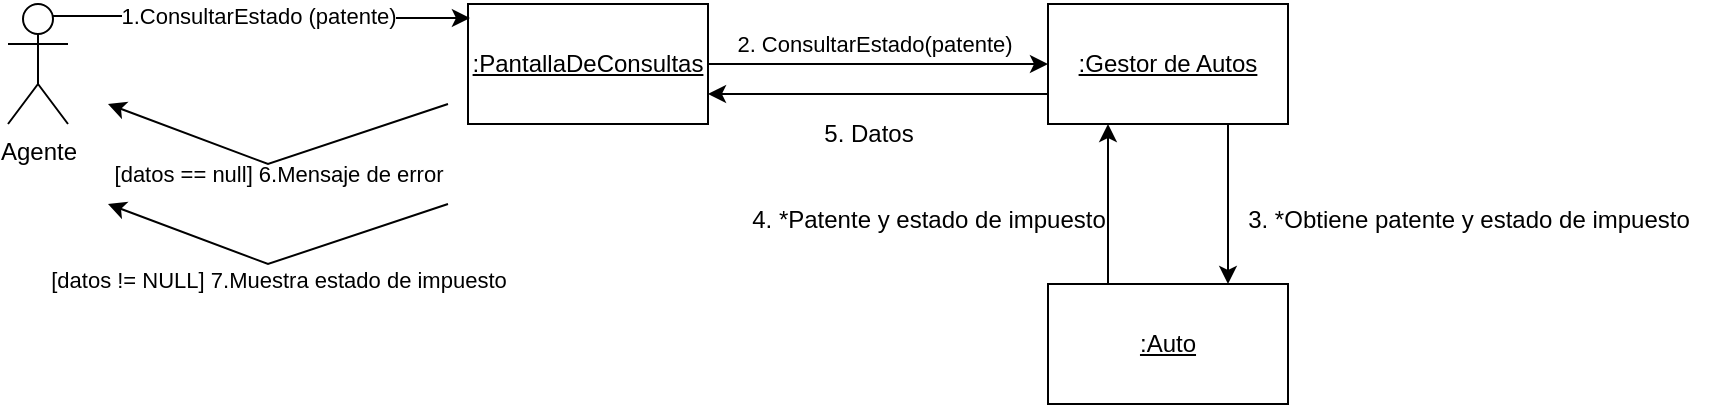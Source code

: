 <mxfile version="24.0.4" type="device">
  <diagram name="Página-1" id="BowSVxFOfPAImJkvW4eo">
    <mxGraphModel dx="864" dy="508" grid="1" gridSize="10" guides="1" tooltips="1" connect="1" arrows="1" fold="1" page="0" pageScale="1" pageWidth="827" pageHeight="1169" math="0" shadow="0">
      <root>
        <mxCell id="0" />
        <mxCell id="1" parent="0" />
        <mxCell id="gxy9aYOONGU5AT2BH2EU-1" value="Agente" style="shape=umlActor;verticalLabelPosition=bottom;verticalAlign=top;html=1;outlineConnect=0;" parent="1" vertex="1">
          <mxGeometry x="160" y="190" width="30" height="60" as="geometry" />
        </mxCell>
        <mxCell id="gxy9aYOONGU5AT2BH2EU-7" style="edgeStyle=orthogonalEdgeStyle;rounded=0;orthogonalLoop=1;jettySize=auto;html=1;exitX=1;exitY=0.5;exitDx=0;exitDy=0;entryX=0;entryY=0.5;entryDx=0;entryDy=0;" parent="1" source="gxy9aYOONGU5AT2BH2EU-2" target="gxy9aYOONGU5AT2BH2EU-5" edge="1">
          <mxGeometry relative="1" as="geometry">
            <Array as="points">
              <mxPoint x="530" y="220" />
              <mxPoint x="530" y="220" />
            </Array>
          </mxGeometry>
        </mxCell>
        <mxCell id="OEEWYVXx2hu_bYfWYj0A-15" value="2. ConsultarEstado(patente)" style="edgeLabel;html=1;align=center;verticalAlign=middle;resizable=0;points=[];" parent="gxy9aYOONGU5AT2BH2EU-7" vertex="1" connectable="0">
          <mxGeometry x="-0.024" y="-1" relative="1" as="geometry">
            <mxPoint y="-11" as="offset" />
          </mxGeometry>
        </mxCell>
        <mxCell id="gxy9aYOONGU5AT2BH2EU-2" value="&lt;u&gt;:PantallaDeConsultas&lt;/u&gt;" style="rounded=0;whiteSpace=wrap;html=1;" parent="1" vertex="1">
          <mxGeometry x="390" y="190" width="120" height="60" as="geometry" />
        </mxCell>
        <mxCell id="OEEWYVXx2hu_bYfWYj0A-1" style="edgeStyle=orthogonalEdgeStyle;rounded=0;orthogonalLoop=1;jettySize=auto;html=1;exitX=0;exitY=0.75;exitDx=0;exitDy=0;entryX=1;entryY=0.75;entryDx=0;entryDy=0;" parent="1" source="gxy9aYOONGU5AT2BH2EU-5" target="gxy9aYOONGU5AT2BH2EU-2" edge="1">
          <mxGeometry relative="1" as="geometry" />
        </mxCell>
        <mxCell id="OEEWYVXx2hu_bYfWYj0A-16" style="edgeStyle=orthogonalEdgeStyle;rounded=0;orthogonalLoop=1;jettySize=auto;html=1;exitX=0.75;exitY=1;exitDx=0;exitDy=0;entryX=0.75;entryY=0;entryDx=0;entryDy=0;" parent="1" source="gxy9aYOONGU5AT2BH2EU-5" target="gxy9aYOONGU5AT2BH2EU-6" edge="1">
          <mxGeometry relative="1" as="geometry" />
        </mxCell>
        <mxCell id="gxy9aYOONGU5AT2BH2EU-5" value="&lt;u&gt;:Gestor de Autos&lt;/u&gt;" style="rounded=0;whiteSpace=wrap;html=1;" parent="1" vertex="1">
          <mxGeometry x="680" y="190" width="120" height="60" as="geometry" />
        </mxCell>
        <mxCell id="OEEWYVXx2hu_bYfWYj0A-17" style="edgeStyle=orthogonalEdgeStyle;rounded=0;orthogonalLoop=1;jettySize=auto;html=1;exitX=0.25;exitY=0;exitDx=0;exitDy=0;entryX=0.25;entryY=1;entryDx=0;entryDy=0;" parent="1" source="gxy9aYOONGU5AT2BH2EU-6" target="gxy9aYOONGU5AT2BH2EU-5" edge="1">
          <mxGeometry relative="1" as="geometry" />
        </mxCell>
        <mxCell id="gxy9aYOONGU5AT2BH2EU-6" value="&lt;u&gt;:Auto&lt;/u&gt;" style="rounded=0;whiteSpace=wrap;html=1;" parent="1" vertex="1">
          <mxGeometry x="680" y="330" width="120" height="60" as="geometry" />
        </mxCell>
        <mxCell id="OEEWYVXx2hu_bYfWYj0A-2" value="5. Datos" style="text;html=1;align=center;verticalAlign=middle;resizable=0;points=[];autosize=1;strokeColor=none;fillColor=none;" parent="1" vertex="1">
          <mxGeometry x="555" y="240" width="70" height="30" as="geometry" />
        </mxCell>
        <mxCell id="OEEWYVXx2hu_bYfWYj0A-5" value="4. *Patente y estado de impuesto" style="text;html=1;align=center;verticalAlign=middle;resizable=0;points=[];autosize=1;strokeColor=none;fillColor=none;" parent="1" vertex="1">
          <mxGeometry x="520" y="283" width="200" height="30" as="geometry" />
        </mxCell>
        <mxCell id="OEEWYVXx2hu_bYfWYj0A-6" value="3. *Obtiene patente y estado de impuesto" style="text;html=1;align=center;verticalAlign=middle;resizable=0;points=[];autosize=1;strokeColor=none;fillColor=none;" parent="1" vertex="1">
          <mxGeometry x="770" y="283" width="240" height="30" as="geometry" />
        </mxCell>
        <mxCell id="OEEWYVXx2hu_bYfWYj0A-9" style="edgeStyle=orthogonalEdgeStyle;rounded=0;orthogonalLoop=1;jettySize=auto;html=1;exitX=0.75;exitY=0.1;exitDx=0;exitDy=0;exitPerimeter=0;entryX=0.008;entryY=0.117;entryDx=0;entryDy=0;entryPerimeter=0;" parent="1" source="gxy9aYOONGU5AT2BH2EU-1" target="gxy9aYOONGU5AT2BH2EU-2" edge="1">
          <mxGeometry relative="1" as="geometry" />
        </mxCell>
        <mxCell id="OEEWYVXx2hu_bYfWYj0A-14" value="1.ConsultarEstado (patente)" style="edgeLabel;html=1;align=center;verticalAlign=middle;resizable=0;points=[];" parent="OEEWYVXx2hu_bYfWYj0A-9" vertex="1" connectable="0">
          <mxGeometry x="-0.177" relative="1" as="geometry">
            <mxPoint x="16" as="offset" />
          </mxGeometry>
        </mxCell>
        <mxCell id="G1jsnZ8z4fGc-80P4Y7h-7" value="" style="endArrow=classic;html=1;rounded=0;" edge="1" parent="1">
          <mxGeometry width="50" height="50" relative="1" as="geometry">
            <mxPoint x="380" y="240" as="sourcePoint" />
            <mxPoint x="210" y="240" as="targetPoint" />
            <Array as="points">
              <mxPoint x="290" y="270" />
            </Array>
          </mxGeometry>
        </mxCell>
        <mxCell id="G1jsnZ8z4fGc-80P4Y7h-8" value="&lt;span style=&quot;font-size: 11px;&quot;&gt;[datos == null] 6.Mensaje de error&lt;/span&gt;" style="text;html=1;align=center;verticalAlign=middle;resizable=0;points=[];autosize=1;strokeColor=none;fillColor=none;" vertex="1" parent="1">
          <mxGeometry x="200" y="260" width="190" height="30" as="geometry" />
        </mxCell>
        <mxCell id="G1jsnZ8z4fGc-80P4Y7h-9" value="" style="endArrow=classic;html=1;rounded=0;" edge="1" parent="1">
          <mxGeometry width="50" height="50" relative="1" as="geometry">
            <mxPoint x="380" y="290" as="sourcePoint" />
            <mxPoint x="210" y="290" as="targetPoint" />
            <Array as="points">
              <mxPoint x="290" y="320" />
            </Array>
          </mxGeometry>
        </mxCell>
        <mxCell id="G1jsnZ8z4fGc-80P4Y7h-10" value="&lt;span style=&quot;font-size: 11px;&quot;&gt;[datos != NULL] 7.Muestra estado de impuesto&lt;/span&gt;" style="text;html=1;align=center;verticalAlign=middle;resizable=0;points=[];autosize=1;strokeColor=none;fillColor=none;" vertex="1" parent="1">
          <mxGeometry x="170" y="313" width="250" height="30" as="geometry" />
        </mxCell>
      </root>
    </mxGraphModel>
  </diagram>
</mxfile>
